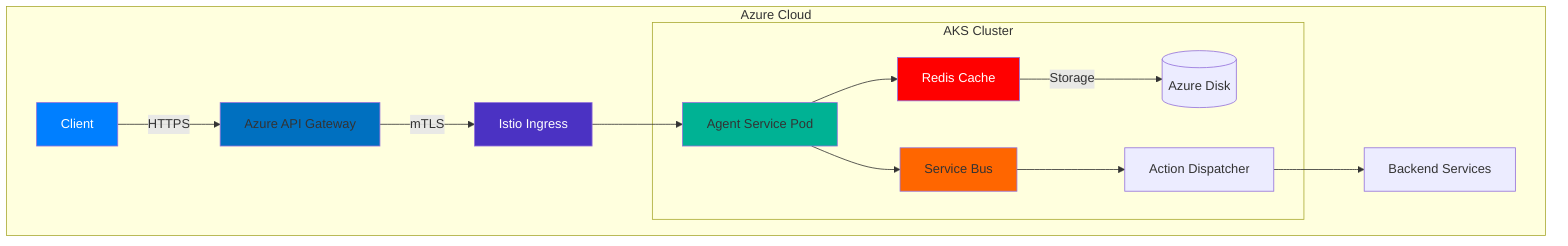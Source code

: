 %% docs/diagrams/architecture.mmd
flowchart TD
    subgraph Azure Cloud
        A[Client] -->|HTTPS| B[Azure API Gateway]
        B -->|mTLS| C[Istio Ingress]
        C --> D[Agent Service Pod]
        
        subgraph AKS Cluster
            D --> E[Redis Cache]
            D --> F[Service Bus]
            E -->|Storage| G[(Azure Disk)]
            F --> H[Action Dispatcher]
        end
        
        H --> I[Backend Services]
    end

    style A fill:#007fff,color:white
    style B fill:#0070C0
    style C fill:#4b32c3,color:white
    style D fill:#00b294
    style E fill:#ff0000,color:white
    style F fill:#ff6600